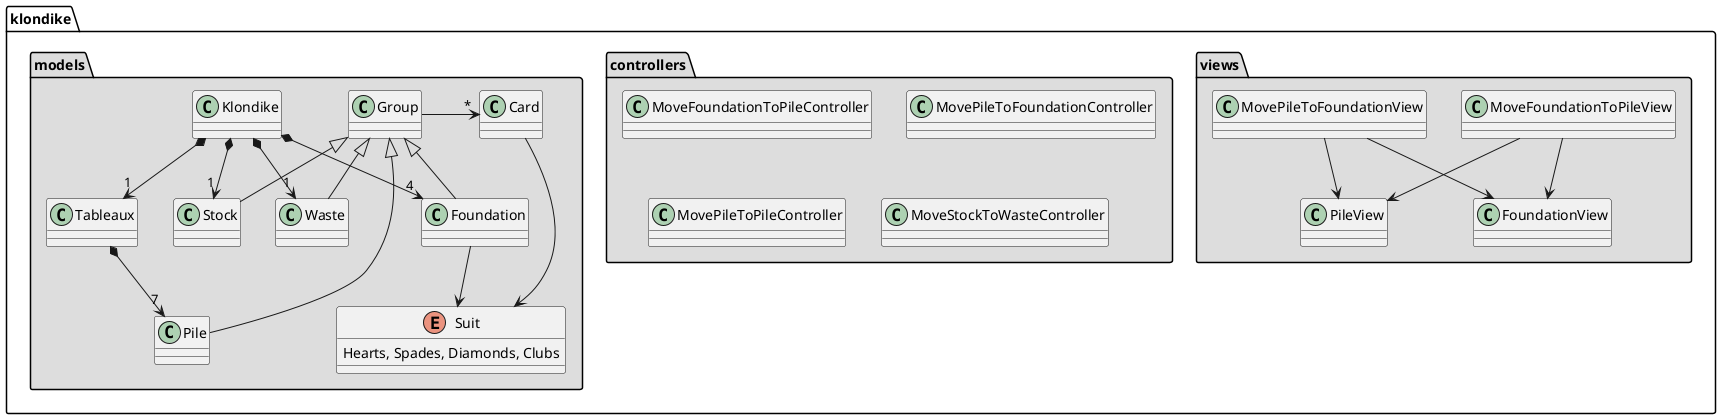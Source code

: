 @startuml
package "klondike.views" #DDDDDD {
   class MoveFoundationToPileView
   class MovePileToFoundationView

   class PileView
   class FoundationView

   MoveFoundationToPileView -down-> PileView
   MoveFoundationToPileView -down-> FoundationView

   MovePileToFoundationView -down-> PileView
   MovePileToFoundationView -down-> FoundationView
}

package "klondike.controllers" #DDDDDD {
   class MoveFoundationToPileController
   class MovePileToFoundationController
   class MovePileToPileController
   class MoveStockToWasteController
}

package "klondike.models" #DDDDDD {

   enum Suit {
    Hearts, Spades, Diamonds, Clubs
   }

   Card --> Suit

   Group -> "*" Card
   Group <|-down- Pile
   Group <|-down- Stock
   Group <|-down- Waste
   Group <|-down- Foundation


   Tableaux *-down-> "7" Pile
   Klondike *-down-> "1" Stock
   Klondike *-down-> "1" Waste
   Klondike *-down-> "1" Tableaux
   Klondike *-down-> "4" Foundation

   Foundation --> Suit
}

@enduml
